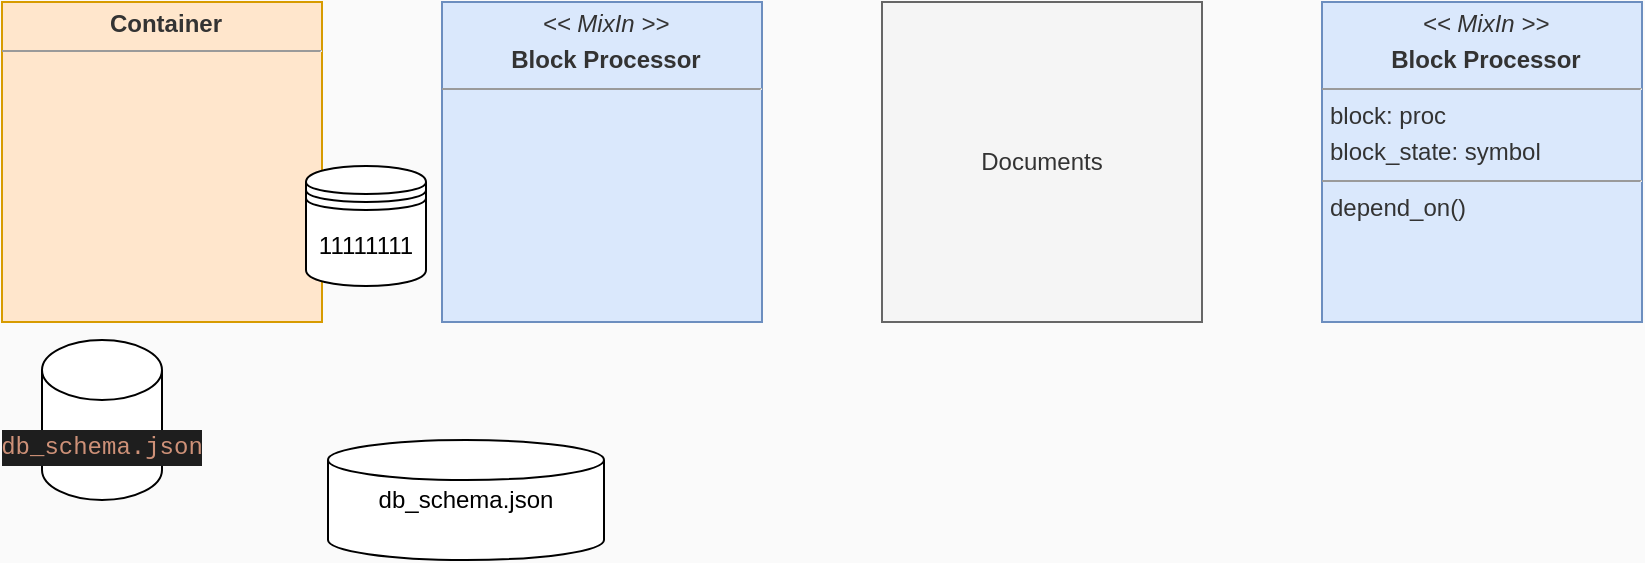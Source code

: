 <mxfile>
    <diagram id="X2d" name="Style-Plain">
        <mxGraphModel dx="862" dy="583" grid="0" gridSize="10" guides="1" tooltips="1" connect="1" arrows="1" fold="1" page="1" pageScale="1" pageWidth="1169" pageHeight="827" background="#fafafa" math="0" shadow="0">
            <root>
                <mxCell id="page_root_X2d"/>
                <mxCell id="node_root_X2d" parent="page_root_X2d"/>
                <mxCell id="X2d-2" value="&lt;p style=&quot;margin:0px;margin-left:4px;margin-top:4px;text-align:center&quot;&gt;&lt;b&gt;Container&lt;/b&gt;&lt;/p&gt;&lt;hr size=&quot;1&quot;/&gt;" style="whiteSpace=wrap;html=1;rounded=0;fillColor=#ffe6cc;strokeColor=#d79b00;fontColor=#333333;align=left;overflow=fill;fontSize=12;fontFamily=Helvetica" parent="node_root_X2d" vertex="1">
                    <mxGeometry x="30" y="30" width="160" height="160" as="geometry"/>
                </mxCell>
                <mxCell id="X2d-3" value="&lt;p style=&quot;margin:0px;margin-left:4px;margin-top:4px;text-align:center&quot;&gt;&lt;i&gt;&amp;lt;&amp;lt; MixIn &amp;gt;&amp;gt;&lt;/i&gt;&lt;/p&gt;&lt;p style=&quot;margin:0px;margin-left:4px;margin-top:4px;text-align:center&quot;&gt;&lt;b&gt;Block Processor&lt;/b&gt;&lt;/p&gt;&lt;hr size=&quot;1&quot;/&gt;" style="whiteSpace=wrap;html=1;rounded=0;fillColor=#dae8fc;strokeColor=#6c8ebf;fontColor=#333333;align=left;overflow=fill;fontSize=12;fontFamily=Helvetica" parent="node_root_X2d" vertex="1">
                    <mxGeometry x="250" y="30" width="160" height="160" as="geometry"/>
                </mxCell>
                <mxCell id="X2d-4" value="Documents" style="whiteSpace=wrap;html=1;rounded=0;fillColor=#f5f5f5;strokeColor=#666666;fontColor=#333333" parent="node_root_X2d" vertex="1">
                    <mxGeometry x="470" y="30" width="160" height="160" as="geometry"/>
                </mxCell>
                <mxCell id="X2d-5" value="&lt;p style=&quot;margin:0px;margin-left:4px;margin-top:4px;text-align:center&quot;&gt;&lt;i&gt;&amp;lt;&amp;lt; MixIn &amp;gt;&amp;gt;&lt;/i&gt;&lt;/p&gt;&lt;p style=&quot;margin:0px;margin-left:4px;margin-top:4px;text-align:center&quot;&gt;&lt;b&gt;Block Processor&lt;/b&gt;&lt;/p&gt;&lt;hr size=&quot;1&quot;/&gt;&lt;p style=&quot;margin:0px;margin-left:4px;margin-top:4px&quot;&gt;block: proc&lt;/p&gt;&lt;p style=&quot;margin:0px;margin-left:4px;margin-top:4px&quot;&gt;block_state: symbol&lt;/p&gt;&lt;hr size=&quot;1&quot;/&gt;&lt;p style=&quot;margin:0px;margin-left:4px;margin-top:4px&quot;&gt;depend_on()&lt;/p&gt;" style="whiteSpace=wrap;html=1;rounded=0;fillColor=#dae8fc;strokeColor=#6c8ebf;fontColor=#333333;align=left;overflow=fill;fontSize=12;fontFamily=Helvetica" parent="node_root_X2d" vertex="1">
                    <mxGeometry x="690" y="30" width="160" height="160" as="geometry"/>
                </mxCell>
                <mxCell id="4tbYCbTjaN7O87TdMOiT-0" value="&lt;div style=&quot;color: rgb(212 , 212 , 212) ; background-color: rgb(30 , 30 , 30) ; font-family: &amp;#34;menlo&amp;#34; , &amp;#34;monaco&amp;#34; , &amp;#34;courier new&amp;#34; , monospace ; line-height: 18px&quot;&gt;&lt;span style=&quot;color: #ce9178&quot;&gt;db_schema.json&lt;/span&gt;&lt;/div&gt;" style="shape=cylinder3;whiteSpace=wrap;html=1;boundedLbl=1;backgroundOutline=1;size=15;" vertex="1" parent="node_root_X2d">
                    <mxGeometry x="50" y="199" width="60" height="80" as="geometry"/>
                </mxCell>
                <mxCell id="4tbYCbTjaN7O87TdMOiT-1" value="11111111" style="shape=datastore;whiteSpace=wrap;html=1;" vertex="1" parent="node_root_X2d">
                    <mxGeometry x="182" y="112" width="60" height="60" as="geometry"/>
                </mxCell>
                <mxCell id="4tbYCbTjaN7O87TdMOiT-2" value="db_schema.json" style="strokeWidth=1;html=1;shape=mxgraph.flowchart.database;whiteSpace=wrap;" vertex="1" parent="node_root_X2d">
                    <mxGeometry x="193" y="249" width="138" height="60" as="geometry"/>
                </mxCell>
            </root>
        </mxGraphModel>
    </diagram>
</mxfile>
